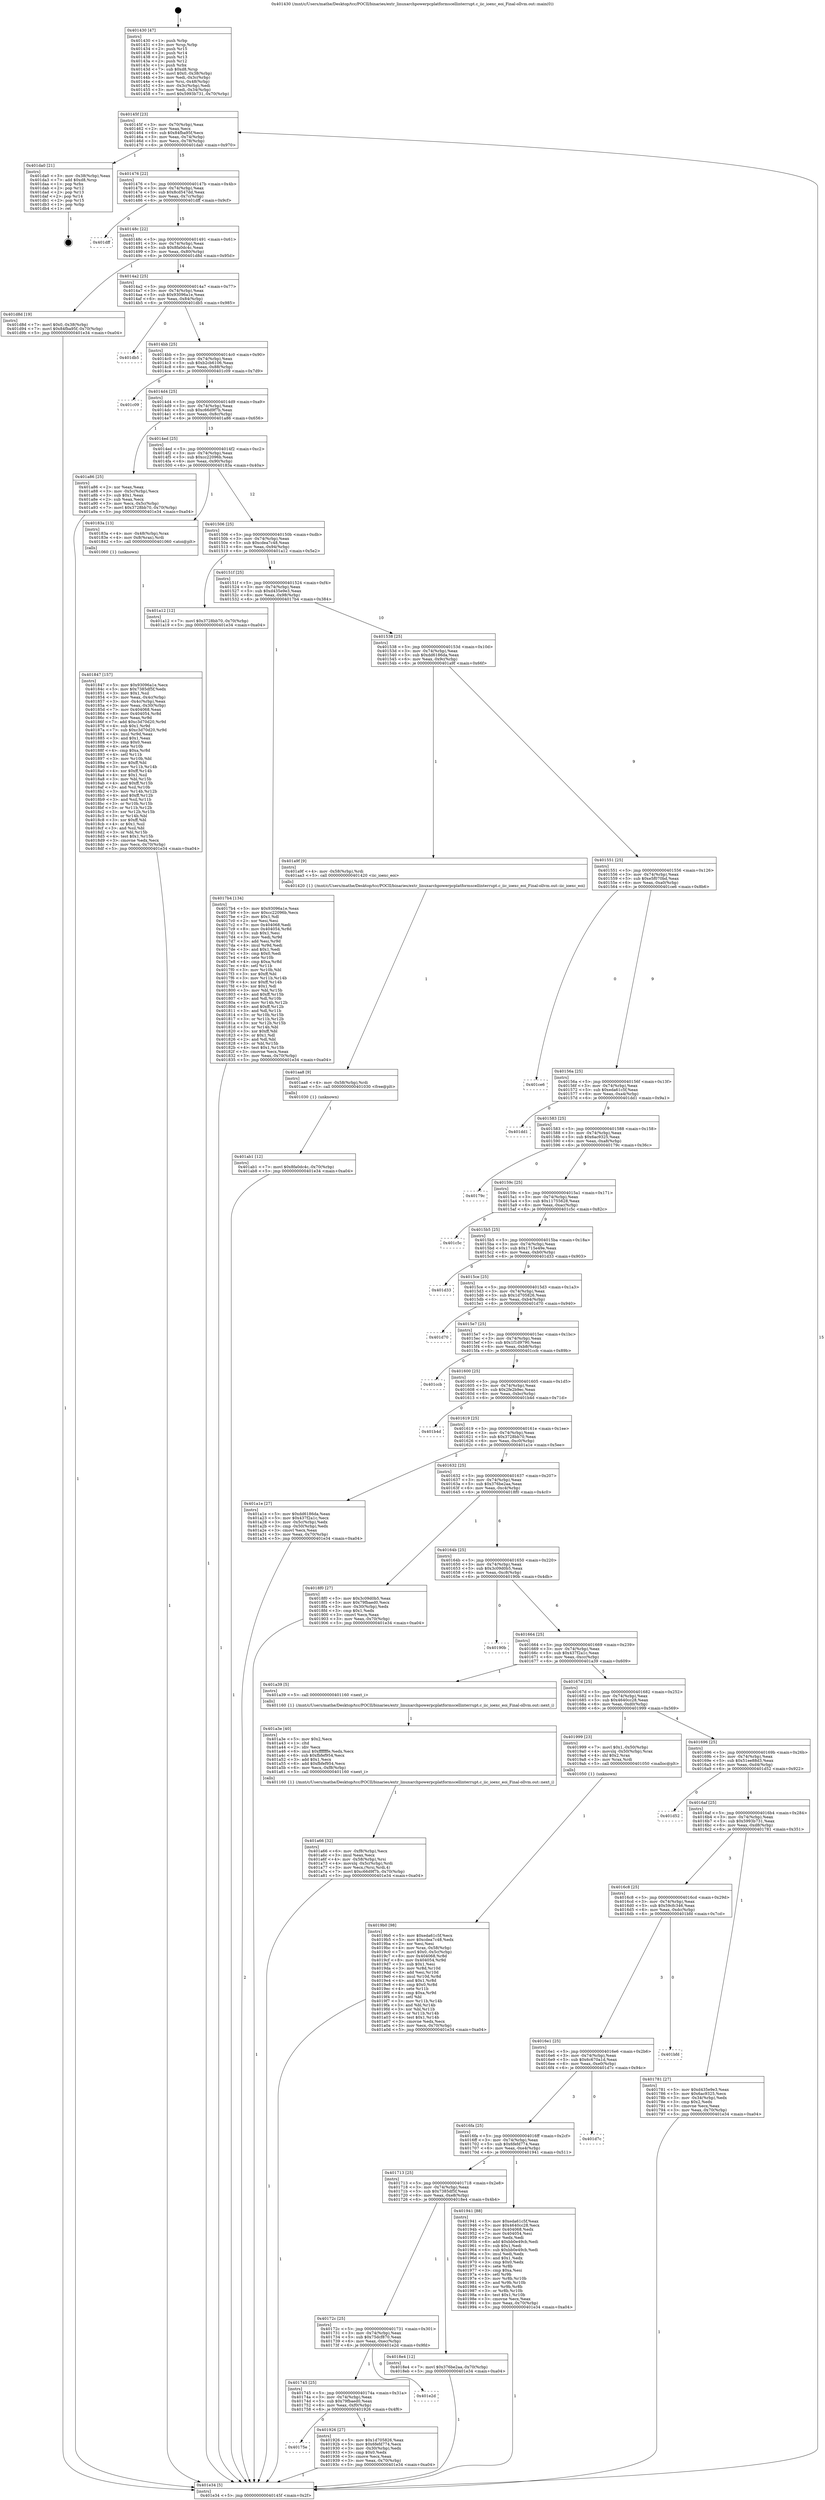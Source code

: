digraph "0x401430" {
  label = "0x401430 (/mnt/c/Users/mathe/Desktop/tcc/POCII/binaries/extr_linuxarchpowerpcplatformscellinterrupt.c_iic_ioexc_eoi_Final-ollvm.out::main(0))"
  labelloc = "t"
  node[shape=record]

  Entry [label="",width=0.3,height=0.3,shape=circle,fillcolor=black,style=filled]
  "0x40145f" [label="{
     0x40145f [23]\l
     | [instrs]\l
     &nbsp;&nbsp;0x40145f \<+3\>: mov -0x70(%rbp),%eax\l
     &nbsp;&nbsp;0x401462 \<+2\>: mov %eax,%ecx\l
     &nbsp;&nbsp;0x401464 \<+6\>: sub $0x84fba95f,%ecx\l
     &nbsp;&nbsp;0x40146a \<+3\>: mov %eax,-0x74(%rbp)\l
     &nbsp;&nbsp;0x40146d \<+3\>: mov %ecx,-0x78(%rbp)\l
     &nbsp;&nbsp;0x401470 \<+6\>: je 0000000000401da0 \<main+0x970\>\l
  }"]
  "0x401da0" [label="{
     0x401da0 [21]\l
     | [instrs]\l
     &nbsp;&nbsp;0x401da0 \<+3\>: mov -0x38(%rbp),%eax\l
     &nbsp;&nbsp;0x401da3 \<+7\>: add $0xd8,%rsp\l
     &nbsp;&nbsp;0x401daa \<+1\>: pop %rbx\l
     &nbsp;&nbsp;0x401dab \<+2\>: pop %r12\l
     &nbsp;&nbsp;0x401dad \<+2\>: pop %r13\l
     &nbsp;&nbsp;0x401daf \<+2\>: pop %r14\l
     &nbsp;&nbsp;0x401db1 \<+2\>: pop %r15\l
     &nbsp;&nbsp;0x401db3 \<+1\>: pop %rbp\l
     &nbsp;&nbsp;0x401db4 \<+1\>: ret\l
  }"]
  "0x401476" [label="{
     0x401476 [22]\l
     | [instrs]\l
     &nbsp;&nbsp;0x401476 \<+5\>: jmp 000000000040147b \<main+0x4b\>\l
     &nbsp;&nbsp;0x40147b \<+3\>: mov -0x74(%rbp),%eax\l
     &nbsp;&nbsp;0x40147e \<+5\>: sub $0x8cd547dd,%eax\l
     &nbsp;&nbsp;0x401483 \<+3\>: mov %eax,-0x7c(%rbp)\l
     &nbsp;&nbsp;0x401486 \<+6\>: je 0000000000401dff \<main+0x9cf\>\l
  }"]
  Exit [label="",width=0.3,height=0.3,shape=circle,fillcolor=black,style=filled,peripheries=2]
  "0x401dff" [label="{
     0x401dff\l
  }", style=dashed]
  "0x40148c" [label="{
     0x40148c [22]\l
     | [instrs]\l
     &nbsp;&nbsp;0x40148c \<+5\>: jmp 0000000000401491 \<main+0x61\>\l
     &nbsp;&nbsp;0x401491 \<+3\>: mov -0x74(%rbp),%eax\l
     &nbsp;&nbsp;0x401494 \<+5\>: sub $0x8fa0dc4c,%eax\l
     &nbsp;&nbsp;0x401499 \<+3\>: mov %eax,-0x80(%rbp)\l
     &nbsp;&nbsp;0x40149c \<+6\>: je 0000000000401d8d \<main+0x95d\>\l
  }"]
  "0x401ab1" [label="{
     0x401ab1 [12]\l
     | [instrs]\l
     &nbsp;&nbsp;0x401ab1 \<+7\>: movl $0x8fa0dc4c,-0x70(%rbp)\l
     &nbsp;&nbsp;0x401ab8 \<+5\>: jmp 0000000000401e34 \<main+0xa04\>\l
  }"]
  "0x401d8d" [label="{
     0x401d8d [19]\l
     | [instrs]\l
     &nbsp;&nbsp;0x401d8d \<+7\>: movl $0x0,-0x38(%rbp)\l
     &nbsp;&nbsp;0x401d94 \<+7\>: movl $0x84fba95f,-0x70(%rbp)\l
     &nbsp;&nbsp;0x401d9b \<+5\>: jmp 0000000000401e34 \<main+0xa04\>\l
  }"]
  "0x4014a2" [label="{
     0x4014a2 [25]\l
     | [instrs]\l
     &nbsp;&nbsp;0x4014a2 \<+5\>: jmp 00000000004014a7 \<main+0x77\>\l
     &nbsp;&nbsp;0x4014a7 \<+3\>: mov -0x74(%rbp),%eax\l
     &nbsp;&nbsp;0x4014aa \<+5\>: sub $0x93096a1e,%eax\l
     &nbsp;&nbsp;0x4014af \<+6\>: mov %eax,-0x84(%rbp)\l
     &nbsp;&nbsp;0x4014b5 \<+6\>: je 0000000000401db5 \<main+0x985\>\l
  }"]
  "0x401aa8" [label="{
     0x401aa8 [9]\l
     | [instrs]\l
     &nbsp;&nbsp;0x401aa8 \<+4\>: mov -0x58(%rbp),%rdi\l
     &nbsp;&nbsp;0x401aac \<+5\>: call 0000000000401030 \<free@plt\>\l
     | [calls]\l
     &nbsp;&nbsp;0x401030 \{1\} (unknown)\l
  }"]
  "0x401db5" [label="{
     0x401db5\l
  }", style=dashed]
  "0x4014bb" [label="{
     0x4014bb [25]\l
     | [instrs]\l
     &nbsp;&nbsp;0x4014bb \<+5\>: jmp 00000000004014c0 \<main+0x90\>\l
     &nbsp;&nbsp;0x4014c0 \<+3\>: mov -0x74(%rbp),%eax\l
     &nbsp;&nbsp;0x4014c3 \<+5\>: sub $0xb2cb6106,%eax\l
     &nbsp;&nbsp;0x4014c8 \<+6\>: mov %eax,-0x88(%rbp)\l
     &nbsp;&nbsp;0x4014ce \<+6\>: je 0000000000401c09 \<main+0x7d9\>\l
  }"]
  "0x401a66" [label="{
     0x401a66 [32]\l
     | [instrs]\l
     &nbsp;&nbsp;0x401a66 \<+6\>: mov -0xf8(%rbp),%ecx\l
     &nbsp;&nbsp;0x401a6c \<+3\>: imul %eax,%ecx\l
     &nbsp;&nbsp;0x401a6f \<+4\>: mov -0x58(%rbp),%rsi\l
     &nbsp;&nbsp;0x401a73 \<+4\>: movslq -0x5c(%rbp),%rdi\l
     &nbsp;&nbsp;0x401a77 \<+3\>: mov %ecx,(%rsi,%rdi,4)\l
     &nbsp;&nbsp;0x401a7a \<+7\>: movl $0xc66d9f7b,-0x70(%rbp)\l
     &nbsp;&nbsp;0x401a81 \<+5\>: jmp 0000000000401e34 \<main+0xa04\>\l
  }"]
  "0x401c09" [label="{
     0x401c09\l
  }", style=dashed]
  "0x4014d4" [label="{
     0x4014d4 [25]\l
     | [instrs]\l
     &nbsp;&nbsp;0x4014d4 \<+5\>: jmp 00000000004014d9 \<main+0xa9\>\l
     &nbsp;&nbsp;0x4014d9 \<+3\>: mov -0x74(%rbp),%eax\l
     &nbsp;&nbsp;0x4014dc \<+5\>: sub $0xc66d9f7b,%eax\l
     &nbsp;&nbsp;0x4014e1 \<+6\>: mov %eax,-0x8c(%rbp)\l
     &nbsp;&nbsp;0x4014e7 \<+6\>: je 0000000000401a86 \<main+0x656\>\l
  }"]
  "0x401a3e" [label="{
     0x401a3e [40]\l
     | [instrs]\l
     &nbsp;&nbsp;0x401a3e \<+5\>: mov $0x2,%ecx\l
     &nbsp;&nbsp;0x401a43 \<+1\>: cltd\l
     &nbsp;&nbsp;0x401a44 \<+2\>: idiv %ecx\l
     &nbsp;&nbsp;0x401a46 \<+6\>: imul $0xfffffffe,%edx,%ecx\l
     &nbsp;&nbsp;0x401a4c \<+6\>: sub $0xfbfef954,%ecx\l
     &nbsp;&nbsp;0x401a52 \<+3\>: add $0x1,%ecx\l
     &nbsp;&nbsp;0x401a55 \<+6\>: add $0xfbfef954,%ecx\l
     &nbsp;&nbsp;0x401a5b \<+6\>: mov %ecx,-0xf8(%rbp)\l
     &nbsp;&nbsp;0x401a61 \<+5\>: call 0000000000401160 \<next_i\>\l
     | [calls]\l
     &nbsp;&nbsp;0x401160 \{1\} (/mnt/c/Users/mathe/Desktop/tcc/POCII/binaries/extr_linuxarchpowerpcplatformscellinterrupt.c_iic_ioexc_eoi_Final-ollvm.out::next_i)\l
  }"]
  "0x401a86" [label="{
     0x401a86 [25]\l
     | [instrs]\l
     &nbsp;&nbsp;0x401a86 \<+2\>: xor %eax,%eax\l
     &nbsp;&nbsp;0x401a88 \<+3\>: mov -0x5c(%rbp),%ecx\l
     &nbsp;&nbsp;0x401a8b \<+3\>: sub $0x1,%eax\l
     &nbsp;&nbsp;0x401a8e \<+2\>: sub %eax,%ecx\l
     &nbsp;&nbsp;0x401a90 \<+3\>: mov %ecx,-0x5c(%rbp)\l
     &nbsp;&nbsp;0x401a93 \<+7\>: movl $0x3728bb70,-0x70(%rbp)\l
     &nbsp;&nbsp;0x401a9a \<+5\>: jmp 0000000000401e34 \<main+0xa04\>\l
  }"]
  "0x4014ed" [label="{
     0x4014ed [25]\l
     | [instrs]\l
     &nbsp;&nbsp;0x4014ed \<+5\>: jmp 00000000004014f2 \<main+0xc2\>\l
     &nbsp;&nbsp;0x4014f2 \<+3\>: mov -0x74(%rbp),%eax\l
     &nbsp;&nbsp;0x4014f5 \<+5\>: sub $0xcc22096b,%eax\l
     &nbsp;&nbsp;0x4014fa \<+6\>: mov %eax,-0x90(%rbp)\l
     &nbsp;&nbsp;0x401500 \<+6\>: je 000000000040183a \<main+0x40a\>\l
  }"]
  "0x4019b0" [label="{
     0x4019b0 [98]\l
     | [instrs]\l
     &nbsp;&nbsp;0x4019b0 \<+5\>: mov $0xeda61c5f,%ecx\l
     &nbsp;&nbsp;0x4019b5 \<+5\>: mov $0xcdea7c48,%edx\l
     &nbsp;&nbsp;0x4019ba \<+2\>: xor %esi,%esi\l
     &nbsp;&nbsp;0x4019bc \<+4\>: mov %rax,-0x58(%rbp)\l
     &nbsp;&nbsp;0x4019c0 \<+7\>: movl $0x0,-0x5c(%rbp)\l
     &nbsp;&nbsp;0x4019c7 \<+8\>: mov 0x404068,%r8d\l
     &nbsp;&nbsp;0x4019cf \<+8\>: mov 0x404054,%r9d\l
     &nbsp;&nbsp;0x4019d7 \<+3\>: sub $0x1,%esi\l
     &nbsp;&nbsp;0x4019da \<+3\>: mov %r8d,%r10d\l
     &nbsp;&nbsp;0x4019dd \<+3\>: add %esi,%r10d\l
     &nbsp;&nbsp;0x4019e0 \<+4\>: imul %r10d,%r8d\l
     &nbsp;&nbsp;0x4019e4 \<+4\>: and $0x1,%r8d\l
     &nbsp;&nbsp;0x4019e8 \<+4\>: cmp $0x0,%r8d\l
     &nbsp;&nbsp;0x4019ec \<+4\>: sete %r11b\l
     &nbsp;&nbsp;0x4019f0 \<+4\>: cmp $0xa,%r9d\l
     &nbsp;&nbsp;0x4019f4 \<+3\>: setl %bl\l
     &nbsp;&nbsp;0x4019f7 \<+3\>: mov %r11b,%r14b\l
     &nbsp;&nbsp;0x4019fa \<+3\>: and %bl,%r14b\l
     &nbsp;&nbsp;0x4019fd \<+3\>: xor %bl,%r11b\l
     &nbsp;&nbsp;0x401a00 \<+3\>: or %r11b,%r14b\l
     &nbsp;&nbsp;0x401a03 \<+4\>: test $0x1,%r14b\l
     &nbsp;&nbsp;0x401a07 \<+3\>: cmovne %edx,%ecx\l
     &nbsp;&nbsp;0x401a0a \<+3\>: mov %ecx,-0x70(%rbp)\l
     &nbsp;&nbsp;0x401a0d \<+5\>: jmp 0000000000401e34 \<main+0xa04\>\l
  }"]
  "0x40183a" [label="{
     0x40183a [13]\l
     | [instrs]\l
     &nbsp;&nbsp;0x40183a \<+4\>: mov -0x48(%rbp),%rax\l
     &nbsp;&nbsp;0x40183e \<+4\>: mov 0x8(%rax),%rdi\l
     &nbsp;&nbsp;0x401842 \<+5\>: call 0000000000401060 \<atoi@plt\>\l
     | [calls]\l
     &nbsp;&nbsp;0x401060 \{1\} (unknown)\l
  }"]
  "0x401506" [label="{
     0x401506 [25]\l
     | [instrs]\l
     &nbsp;&nbsp;0x401506 \<+5\>: jmp 000000000040150b \<main+0xdb\>\l
     &nbsp;&nbsp;0x40150b \<+3\>: mov -0x74(%rbp),%eax\l
     &nbsp;&nbsp;0x40150e \<+5\>: sub $0xcdea7c48,%eax\l
     &nbsp;&nbsp;0x401513 \<+6\>: mov %eax,-0x94(%rbp)\l
     &nbsp;&nbsp;0x401519 \<+6\>: je 0000000000401a12 \<main+0x5e2\>\l
  }"]
  "0x40175e" [label="{
     0x40175e\l
  }", style=dashed]
  "0x401a12" [label="{
     0x401a12 [12]\l
     | [instrs]\l
     &nbsp;&nbsp;0x401a12 \<+7\>: movl $0x3728bb70,-0x70(%rbp)\l
     &nbsp;&nbsp;0x401a19 \<+5\>: jmp 0000000000401e34 \<main+0xa04\>\l
  }"]
  "0x40151f" [label="{
     0x40151f [25]\l
     | [instrs]\l
     &nbsp;&nbsp;0x40151f \<+5\>: jmp 0000000000401524 \<main+0xf4\>\l
     &nbsp;&nbsp;0x401524 \<+3\>: mov -0x74(%rbp),%eax\l
     &nbsp;&nbsp;0x401527 \<+5\>: sub $0xd435e9e3,%eax\l
     &nbsp;&nbsp;0x40152c \<+6\>: mov %eax,-0x98(%rbp)\l
     &nbsp;&nbsp;0x401532 \<+6\>: je 00000000004017b4 \<main+0x384\>\l
  }"]
  "0x401926" [label="{
     0x401926 [27]\l
     | [instrs]\l
     &nbsp;&nbsp;0x401926 \<+5\>: mov $0x1d705826,%eax\l
     &nbsp;&nbsp;0x40192b \<+5\>: mov $0x6fefd774,%ecx\l
     &nbsp;&nbsp;0x401930 \<+3\>: mov -0x30(%rbp),%edx\l
     &nbsp;&nbsp;0x401933 \<+3\>: cmp $0x0,%edx\l
     &nbsp;&nbsp;0x401936 \<+3\>: cmove %ecx,%eax\l
     &nbsp;&nbsp;0x401939 \<+3\>: mov %eax,-0x70(%rbp)\l
     &nbsp;&nbsp;0x40193c \<+5\>: jmp 0000000000401e34 \<main+0xa04\>\l
  }"]
  "0x4017b4" [label="{
     0x4017b4 [134]\l
     | [instrs]\l
     &nbsp;&nbsp;0x4017b4 \<+5\>: mov $0x93096a1e,%eax\l
     &nbsp;&nbsp;0x4017b9 \<+5\>: mov $0xcc22096b,%ecx\l
     &nbsp;&nbsp;0x4017be \<+2\>: mov $0x1,%dl\l
     &nbsp;&nbsp;0x4017c0 \<+2\>: xor %esi,%esi\l
     &nbsp;&nbsp;0x4017c2 \<+7\>: mov 0x404068,%edi\l
     &nbsp;&nbsp;0x4017c9 \<+8\>: mov 0x404054,%r8d\l
     &nbsp;&nbsp;0x4017d1 \<+3\>: sub $0x1,%esi\l
     &nbsp;&nbsp;0x4017d4 \<+3\>: mov %edi,%r9d\l
     &nbsp;&nbsp;0x4017d7 \<+3\>: add %esi,%r9d\l
     &nbsp;&nbsp;0x4017da \<+4\>: imul %r9d,%edi\l
     &nbsp;&nbsp;0x4017de \<+3\>: and $0x1,%edi\l
     &nbsp;&nbsp;0x4017e1 \<+3\>: cmp $0x0,%edi\l
     &nbsp;&nbsp;0x4017e4 \<+4\>: sete %r10b\l
     &nbsp;&nbsp;0x4017e8 \<+4\>: cmp $0xa,%r8d\l
     &nbsp;&nbsp;0x4017ec \<+4\>: setl %r11b\l
     &nbsp;&nbsp;0x4017f0 \<+3\>: mov %r10b,%bl\l
     &nbsp;&nbsp;0x4017f3 \<+3\>: xor $0xff,%bl\l
     &nbsp;&nbsp;0x4017f6 \<+3\>: mov %r11b,%r14b\l
     &nbsp;&nbsp;0x4017f9 \<+4\>: xor $0xff,%r14b\l
     &nbsp;&nbsp;0x4017fd \<+3\>: xor $0x1,%dl\l
     &nbsp;&nbsp;0x401800 \<+3\>: mov %bl,%r15b\l
     &nbsp;&nbsp;0x401803 \<+4\>: and $0xff,%r15b\l
     &nbsp;&nbsp;0x401807 \<+3\>: and %dl,%r10b\l
     &nbsp;&nbsp;0x40180a \<+3\>: mov %r14b,%r12b\l
     &nbsp;&nbsp;0x40180d \<+4\>: and $0xff,%r12b\l
     &nbsp;&nbsp;0x401811 \<+3\>: and %dl,%r11b\l
     &nbsp;&nbsp;0x401814 \<+3\>: or %r10b,%r15b\l
     &nbsp;&nbsp;0x401817 \<+3\>: or %r11b,%r12b\l
     &nbsp;&nbsp;0x40181a \<+3\>: xor %r12b,%r15b\l
     &nbsp;&nbsp;0x40181d \<+3\>: or %r14b,%bl\l
     &nbsp;&nbsp;0x401820 \<+3\>: xor $0xff,%bl\l
     &nbsp;&nbsp;0x401823 \<+3\>: or $0x1,%dl\l
     &nbsp;&nbsp;0x401826 \<+2\>: and %dl,%bl\l
     &nbsp;&nbsp;0x401828 \<+3\>: or %bl,%r15b\l
     &nbsp;&nbsp;0x40182b \<+4\>: test $0x1,%r15b\l
     &nbsp;&nbsp;0x40182f \<+3\>: cmovne %ecx,%eax\l
     &nbsp;&nbsp;0x401832 \<+3\>: mov %eax,-0x70(%rbp)\l
     &nbsp;&nbsp;0x401835 \<+5\>: jmp 0000000000401e34 \<main+0xa04\>\l
  }"]
  "0x401538" [label="{
     0x401538 [25]\l
     | [instrs]\l
     &nbsp;&nbsp;0x401538 \<+5\>: jmp 000000000040153d \<main+0x10d\>\l
     &nbsp;&nbsp;0x40153d \<+3\>: mov -0x74(%rbp),%eax\l
     &nbsp;&nbsp;0x401540 \<+5\>: sub $0xdd6186da,%eax\l
     &nbsp;&nbsp;0x401545 \<+6\>: mov %eax,-0x9c(%rbp)\l
     &nbsp;&nbsp;0x40154b \<+6\>: je 0000000000401a9f \<main+0x66f\>\l
  }"]
  "0x401745" [label="{
     0x401745 [25]\l
     | [instrs]\l
     &nbsp;&nbsp;0x401745 \<+5\>: jmp 000000000040174a \<main+0x31a\>\l
     &nbsp;&nbsp;0x40174a \<+3\>: mov -0x74(%rbp),%eax\l
     &nbsp;&nbsp;0x40174d \<+5\>: sub $0x79fbaed0,%eax\l
     &nbsp;&nbsp;0x401752 \<+6\>: mov %eax,-0xf0(%rbp)\l
     &nbsp;&nbsp;0x401758 \<+6\>: je 0000000000401926 \<main+0x4f6\>\l
  }"]
  "0x401a9f" [label="{
     0x401a9f [9]\l
     | [instrs]\l
     &nbsp;&nbsp;0x401a9f \<+4\>: mov -0x58(%rbp),%rdi\l
     &nbsp;&nbsp;0x401aa3 \<+5\>: call 0000000000401420 \<iic_ioexc_eoi\>\l
     | [calls]\l
     &nbsp;&nbsp;0x401420 \{1\} (/mnt/c/Users/mathe/Desktop/tcc/POCII/binaries/extr_linuxarchpowerpcplatformscellinterrupt.c_iic_ioexc_eoi_Final-ollvm.out::iic_ioexc_eoi)\l
  }"]
  "0x401551" [label="{
     0x401551 [25]\l
     | [instrs]\l
     &nbsp;&nbsp;0x401551 \<+5\>: jmp 0000000000401556 \<main+0x126\>\l
     &nbsp;&nbsp;0x401556 \<+3\>: mov -0x74(%rbp),%eax\l
     &nbsp;&nbsp;0x401559 \<+5\>: sub $0xe5f070bd,%eax\l
     &nbsp;&nbsp;0x40155e \<+6\>: mov %eax,-0xa0(%rbp)\l
     &nbsp;&nbsp;0x401564 \<+6\>: je 0000000000401ce6 \<main+0x8b6\>\l
  }"]
  "0x401e2d" [label="{
     0x401e2d\l
  }", style=dashed]
  "0x401ce6" [label="{
     0x401ce6\l
  }", style=dashed]
  "0x40156a" [label="{
     0x40156a [25]\l
     | [instrs]\l
     &nbsp;&nbsp;0x40156a \<+5\>: jmp 000000000040156f \<main+0x13f\>\l
     &nbsp;&nbsp;0x40156f \<+3\>: mov -0x74(%rbp),%eax\l
     &nbsp;&nbsp;0x401572 \<+5\>: sub $0xeda61c5f,%eax\l
     &nbsp;&nbsp;0x401577 \<+6\>: mov %eax,-0xa4(%rbp)\l
     &nbsp;&nbsp;0x40157d \<+6\>: je 0000000000401dd1 \<main+0x9a1\>\l
  }"]
  "0x40172c" [label="{
     0x40172c [25]\l
     | [instrs]\l
     &nbsp;&nbsp;0x40172c \<+5\>: jmp 0000000000401731 \<main+0x301\>\l
     &nbsp;&nbsp;0x401731 \<+3\>: mov -0x74(%rbp),%eax\l
     &nbsp;&nbsp;0x401734 \<+5\>: sub $0x75dcf870,%eax\l
     &nbsp;&nbsp;0x401739 \<+6\>: mov %eax,-0xec(%rbp)\l
     &nbsp;&nbsp;0x40173f \<+6\>: je 0000000000401e2d \<main+0x9fd\>\l
  }"]
  "0x401dd1" [label="{
     0x401dd1\l
  }", style=dashed]
  "0x401583" [label="{
     0x401583 [25]\l
     | [instrs]\l
     &nbsp;&nbsp;0x401583 \<+5\>: jmp 0000000000401588 \<main+0x158\>\l
     &nbsp;&nbsp;0x401588 \<+3\>: mov -0x74(%rbp),%eax\l
     &nbsp;&nbsp;0x40158b \<+5\>: sub $0x6ac9325,%eax\l
     &nbsp;&nbsp;0x401590 \<+6\>: mov %eax,-0xa8(%rbp)\l
     &nbsp;&nbsp;0x401596 \<+6\>: je 000000000040179c \<main+0x36c\>\l
  }"]
  "0x4018e4" [label="{
     0x4018e4 [12]\l
     | [instrs]\l
     &nbsp;&nbsp;0x4018e4 \<+7\>: movl $0x376be2aa,-0x70(%rbp)\l
     &nbsp;&nbsp;0x4018eb \<+5\>: jmp 0000000000401e34 \<main+0xa04\>\l
  }"]
  "0x40179c" [label="{
     0x40179c\l
  }", style=dashed]
  "0x40159c" [label="{
     0x40159c [25]\l
     | [instrs]\l
     &nbsp;&nbsp;0x40159c \<+5\>: jmp 00000000004015a1 \<main+0x171\>\l
     &nbsp;&nbsp;0x4015a1 \<+3\>: mov -0x74(%rbp),%eax\l
     &nbsp;&nbsp;0x4015a4 \<+5\>: sub $0x11755628,%eax\l
     &nbsp;&nbsp;0x4015a9 \<+6\>: mov %eax,-0xac(%rbp)\l
     &nbsp;&nbsp;0x4015af \<+6\>: je 0000000000401c5c \<main+0x82c\>\l
  }"]
  "0x401713" [label="{
     0x401713 [25]\l
     | [instrs]\l
     &nbsp;&nbsp;0x401713 \<+5\>: jmp 0000000000401718 \<main+0x2e8\>\l
     &nbsp;&nbsp;0x401718 \<+3\>: mov -0x74(%rbp),%eax\l
     &nbsp;&nbsp;0x40171b \<+5\>: sub $0x7385df5f,%eax\l
     &nbsp;&nbsp;0x401720 \<+6\>: mov %eax,-0xe8(%rbp)\l
     &nbsp;&nbsp;0x401726 \<+6\>: je 00000000004018e4 \<main+0x4b4\>\l
  }"]
  "0x401c5c" [label="{
     0x401c5c\l
  }", style=dashed]
  "0x4015b5" [label="{
     0x4015b5 [25]\l
     | [instrs]\l
     &nbsp;&nbsp;0x4015b5 \<+5\>: jmp 00000000004015ba \<main+0x18a\>\l
     &nbsp;&nbsp;0x4015ba \<+3\>: mov -0x74(%rbp),%eax\l
     &nbsp;&nbsp;0x4015bd \<+5\>: sub $0x1715e49e,%eax\l
     &nbsp;&nbsp;0x4015c2 \<+6\>: mov %eax,-0xb0(%rbp)\l
     &nbsp;&nbsp;0x4015c8 \<+6\>: je 0000000000401d33 \<main+0x903\>\l
  }"]
  "0x401941" [label="{
     0x401941 [88]\l
     | [instrs]\l
     &nbsp;&nbsp;0x401941 \<+5\>: mov $0xeda61c5f,%eax\l
     &nbsp;&nbsp;0x401946 \<+5\>: mov $0x4640cc28,%ecx\l
     &nbsp;&nbsp;0x40194b \<+7\>: mov 0x404068,%edx\l
     &nbsp;&nbsp;0x401952 \<+7\>: mov 0x404054,%esi\l
     &nbsp;&nbsp;0x401959 \<+2\>: mov %edx,%edi\l
     &nbsp;&nbsp;0x40195b \<+6\>: add $0xbb0e49cb,%edi\l
     &nbsp;&nbsp;0x401961 \<+3\>: sub $0x1,%edi\l
     &nbsp;&nbsp;0x401964 \<+6\>: sub $0xbb0e49cb,%edi\l
     &nbsp;&nbsp;0x40196a \<+3\>: imul %edi,%edx\l
     &nbsp;&nbsp;0x40196d \<+3\>: and $0x1,%edx\l
     &nbsp;&nbsp;0x401970 \<+3\>: cmp $0x0,%edx\l
     &nbsp;&nbsp;0x401973 \<+4\>: sete %r8b\l
     &nbsp;&nbsp;0x401977 \<+3\>: cmp $0xa,%esi\l
     &nbsp;&nbsp;0x40197a \<+4\>: setl %r9b\l
     &nbsp;&nbsp;0x40197e \<+3\>: mov %r8b,%r10b\l
     &nbsp;&nbsp;0x401981 \<+3\>: and %r9b,%r10b\l
     &nbsp;&nbsp;0x401984 \<+3\>: xor %r9b,%r8b\l
     &nbsp;&nbsp;0x401987 \<+3\>: or %r8b,%r10b\l
     &nbsp;&nbsp;0x40198a \<+4\>: test $0x1,%r10b\l
     &nbsp;&nbsp;0x40198e \<+3\>: cmovne %ecx,%eax\l
     &nbsp;&nbsp;0x401991 \<+3\>: mov %eax,-0x70(%rbp)\l
     &nbsp;&nbsp;0x401994 \<+5\>: jmp 0000000000401e34 \<main+0xa04\>\l
  }"]
  "0x401d33" [label="{
     0x401d33\l
  }", style=dashed]
  "0x4015ce" [label="{
     0x4015ce [25]\l
     | [instrs]\l
     &nbsp;&nbsp;0x4015ce \<+5\>: jmp 00000000004015d3 \<main+0x1a3\>\l
     &nbsp;&nbsp;0x4015d3 \<+3\>: mov -0x74(%rbp),%eax\l
     &nbsp;&nbsp;0x4015d6 \<+5\>: sub $0x1d705826,%eax\l
     &nbsp;&nbsp;0x4015db \<+6\>: mov %eax,-0xb4(%rbp)\l
     &nbsp;&nbsp;0x4015e1 \<+6\>: je 0000000000401d70 \<main+0x940\>\l
  }"]
  "0x4016fa" [label="{
     0x4016fa [25]\l
     | [instrs]\l
     &nbsp;&nbsp;0x4016fa \<+5\>: jmp 00000000004016ff \<main+0x2cf\>\l
     &nbsp;&nbsp;0x4016ff \<+3\>: mov -0x74(%rbp),%eax\l
     &nbsp;&nbsp;0x401702 \<+5\>: sub $0x6fefd774,%eax\l
     &nbsp;&nbsp;0x401707 \<+6\>: mov %eax,-0xe4(%rbp)\l
     &nbsp;&nbsp;0x40170d \<+6\>: je 0000000000401941 \<main+0x511\>\l
  }"]
  "0x401d70" [label="{
     0x401d70\l
  }", style=dashed]
  "0x4015e7" [label="{
     0x4015e7 [25]\l
     | [instrs]\l
     &nbsp;&nbsp;0x4015e7 \<+5\>: jmp 00000000004015ec \<main+0x1bc\>\l
     &nbsp;&nbsp;0x4015ec \<+3\>: mov -0x74(%rbp),%eax\l
     &nbsp;&nbsp;0x4015ef \<+5\>: sub $0x1f1d9790,%eax\l
     &nbsp;&nbsp;0x4015f4 \<+6\>: mov %eax,-0xb8(%rbp)\l
     &nbsp;&nbsp;0x4015fa \<+6\>: je 0000000000401ccb \<main+0x89b\>\l
  }"]
  "0x401d7c" [label="{
     0x401d7c\l
  }", style=dashed]
  "0x401ccb" [label="{
     0x401ccb\l
  }", style=dashed]
  "0x401600" [label="{
     0x401600 [25]\l
     | [instrs]\l
     &nbsp;&nbsp;0x401600 \<+5\>: jmp 0000000000401605 \<main+0x1d5\>\l
     &nbsp;&nbsp;0x401605 \<+3\>: mov -0x74(%rbp),%eax\l
     &nbsp;&nbsp;0x401608 \<+5\>: sub $0x2fe2b9ec,%eax\l
     &nbsp;&nbsp;0x40160d \<+6\>: mov %eax,-0xbc(%rbp)\l
     &nbsp;&nbsp;0x401613 \<+6\>: je 0000000000401b4d \<main+0x71d\>\l
  }"]
  "0x4016e1" [label="{
     0x4016e1 [25]\l
     | [instrs]\l
     &nbsp;&nbsp;0x4016e1 \<+5\>: jmp 00000000004016e6 \<main+0x2b6\>\l
     &nbsp;&nbsp;0x4016e6 \<+3\>: mov -0x74(%rbp),%eax\l
     &nbsp;&nbsp;0x4016e9 \<+5\>: sub $0x6c670a1d,%eax\l
     &nbsp;&nbsp;0x4016ee \<+6\>: mov %eax,-0xe0(%rbp)\l
     &nbsp;&nbsp;0x4016f4 \<+6\>: je 0000000000401d7c \<main+0x94c\>\l
  }"]
  "0x401b4d" [label="{
     0x401b4d\l
  }", style=dashed]
  "0x401619" [label="{
     0x401619 [25]\l
     | [instrs]\l
     &nbsp;&nbsp;0x401619 \<+5\>: jmp 000000000040161e \<main+0x1ee\>\l
     &nbsp;&nbsp;0x40161e \<+3\>: mov -0x74(%rbp),%eax\l
     &nbsp;&nbsp;0x401621 \<+5\>: sub $0x3728bb70,%eax\l
     &nbsp;&nbsp;0x401626 \<+6\>: mov %eax,-0xc0(%rbp)\l
     &nbsp;&nbsp;0x40162c \<+6\>: je 0000000000401a1e \<main+0x5ee\>\l
  }"]
  "0x401bfd" [label="{
     0x401bfd\l
  }", style=dashed]
  "0x401a1e" [label="{
     0x401a1e [27]\l
     | [instrs]\l
     &nbsp;&nbsp;0x401a1e \<+5\>: mov $0xdd6186da,%eax\l
     &nbsp;&nbsp;0x401a23 \<+5\>: mov $0x437f2a1c,%ecx\l
     &nbsp;&nbsp;0x401a28 \<+3\>: mov -0x5c(%rbp),%edx\l
     &nbsp;&nbsp;0x401a2b \<+3\>: cmp -0x50(%rbp),%edx\l
     &nbsp;&nbsp;0x401a2e \<+3\>: cmovl %ecx,%eax\l
     &nbsp;&nbsp;0x401a31 \<+3\>: mov %eax,-0x70(%rbp)\l
     &nbsp;&nbsp;0x401a34 \<+5\>: jmp 0000000000401e34 \<main+0xa04\>\l
  }"]
  "0x401632" [label="{
     0x401632 [25]\l
     | [instrs]\l
     &nbsp;&nbsp;0x401632 \<+5\>: jmp 0000000000401637 \<main+0x207\>\l
     &nbsp;&nbsp;0x401637 \<+3\>: mov -0x74(%rbp),%eax\l
     &nbsp;&nbsp;0x40163a \<+5\>: sub $0x376be2aa,%eax\l
     &nbsp;&nbsp;0x40163f \<+6\>: mov %eax,-0xc4(%rbp)\l
     &nbsp;&nbsp;0x401645 \<+6\>: je 00000000004018f0 \<main+0x4c0\>\l
  }"]
  "0x401847" [label="{
     0x401847 [157]\l
     | [instrs]\l
     &nbsp;&nbsp;0x401847 \<+5\>: mov $0x93096a1e,%ecx\l
     &nbsp;&nbsp;0x40184c \<+5\>: mov $0x7385df5f,%edx\l
     &nbsp;&nbsp;0x401851 \<+3\>: mov $0x1,%sil\l
     &nbsp;&nbsp;0x401854 \<+3\>: mov %eax,-0x4c(%rbp)\l
     &nbsp;&nbsp;0x401857 \<+3\>: mov -0x4c(%rbp),%eax\l
     &nbsp;&nbsp;0x40185a \<+3\>: mov %eax,-0x30(%rbp)\l
     &nbsp;&nbsp;0x40185d \<+7\>: mov 0x404068,%eax\l
     &nbsp;&nbsp;0x401864 \<+8\>: mov 0x404054,%r8d\l
     &nbsp;&nbsp;0x40186c \<+3\>: mov %eax,%r9d\l
     &nbsp;&nbsp;0x40186f \<+7\>: add $0xc3d70d20,%r9d\l
     &nbsp;&nbsp;0x401876 \<+4\>: sub $0x1,%r9d\l
     &nbsp;&nbsp;0x40187a \<+7\>: sub $0xc3d70d20,%r9d\l
     &nbsp;&nbsp;0x401881 \<+4\>: imul %r9d,%eax\l
     &nbsp;&nbsp;0x401885 \<+3\>: and $0x1,%eax\l
     &nbsp;&nbsp;0x401888 \<+3\>: cmp $0x0,%eax\l
     &nbsp;&nbsp;0x40188b \<+4\>: sete %r10b\l
     &nbsp;&nbsp;0x40188f \<+4\>: cmp $0xa,%r8d\l
     &nbsp;&nbsp;0x401893 \<+4\>: setl %r11b\l
     &nbsp;&nbsp;0x401897 \<+3\>: mov %r10b,%bl\l
     &nbsp;&nbsp;0x40189a \<+3\>: xor $0xff,%bl\l
     &nbsp;&nbsp;0x40189d \<+3\>: mov %r11b,%r14b\l
     &nbsp;&nbsp;0x4018a0 \<+4\>: xor $0xff,%r14b\l
     &nbsp;&nbsp;0x4018a4 \<+4\>: xor $0x1,%sil\l
     &nbsp;&nbsp;0x4018a8 \<+3\>: mov %bl,%r15b\l
     &nbsp;&nbsp;0x4018ab \<+4\>: and $0xff,%r15b\l
     &nbsp;&nbsp;0x4018af \<+3\>: and %sil,%r10b\l
     &nbsp;&nbsp;0x4018b2 \<+3\>: mov %r14b,%r12b\l
     &nbsp;&nbsp;0x4018b5 \<+4\>: and $0xff,%r12b\l
     &nbsp;&nbsp;0x4018b9 \<+3\>: and %sil,%r11b\l
     &nbsp;&nbsp;0x4018bc \<+3\>: or %r10b,%r15b\l
     &nbsp;&nbsp;0x4018bf \<+3\>: or %r11b,%r12b\l
     &nbsp;&nbsp;0x4018c2 \<+3\>: xor %r12b,%r15b\l
     &nbsp;&nbsp;0x4018c5 \<+3\>: or %r14b,%bl\l
     &nbsp;&nbsp;0x4018c8 \<+3\>: xor $0xff,%bl\l
     &nbsp;&nbsp;0x4018cb \<+4\>: or $0x1,%sil\l
     &nbsp;&nbsp;0x4018cf \<+3\>: and %sil,%bl\l
     &nbsp;&nbsp;0x4018d2 \<+3\>: or %bl,%r15b\l
     &nbsp;&nbsp;0x4018d5 \<+4\>: test $0x1,%r15b\l
     &nbsp;&nbsp;0x4018d9 \<+3\>: cmovne %edx,%ecx\l
     &nbsp;&nbsp;0x4018dc \<+3\>: mov %ecx,-0x70(%rbp)\l
     &nbsp;&nbsp;0x4018df \<+5\>: jmp 0000000000401e34 \<main+0xa04\>\l
  }"]
  "0x4018f0" [label="{
     0x4018f0 [27]\l
     | [instrs]\l
     &nbsp;&nbsp;0x4018f0 \<+5\>: mov $0x3c09d0b5,%eax\l
     &nbsp;&nbsp;0x4018f5 \<+5\>: mov $0x79fbaed0,%ecx\l
     &nbsp;&nbsp;0x4018fa \<+3\>: mov -0x30(%rbp),%edx\l
     &nbsp;&nbsp;0x4018fd \<+3\>: cmp $0x1,%edx\l
     &nbsp;&nbsp;0x401900 \<+3\>: cmovl %ecx,%eax\l
     &nbsp;&nbsp;0x401903 \<+3\>: mov %eax,-0x70(%rbp)\l
     &nbsp;&nbsp;0x401906 \<+5\>: jmp 0000000000401e34 \<main+0xa04\>\l
  }"]
  "0x40164b" [label="{
     0x40164b [25]\l
     | [instrs]\l
     &nbsp;&nbsp;0x40164b \<+5\>: jmp 0000000000401650 \<main+0x220\>\l
     &nbsp;&nbsp;0x401650 \<+3\>: mov -0x74(%rbp),%eax\l
     &nbsp;&nbsp;0x401653 \<+5\>: sub $0x3c09d0b5,%eax\l
     &nbsp;&nbsp;0x401658 \<+6\>: mov %eax,-0xc8(%rbp)\l
     &nbsp;&nbsp;0x40165e \<+6\>: je 000000000040190b \<main+0x4db\>\l
  }"]
  "0x401430" [label="{
     0x401430 [47]\l
     | [instrs]\l
     &nbsp;&nbsp;0x401430 \<+1\>: push %rbp\l
     &nbsp;&nbsp;0x401431 \<+3\>: mov %rsp,%rbp\l
     &nbsp;&nbsp;0x401434 \<+2\>: push %r15\l
     &nbsp;&nbsp;0x401436 \<+2\>: push %r14\l
     &nbsp;&nbsp;0x401438 \<+2\>: push %r13\l
     &nbsp;&nbsp;0x40143a \<+2\>: push %r12\l
     &nbsp;&nbsp;0x40143c \<+1\>: push %rbx\l
     &nbsp;&nbsp;0x40143d \<+7\>: sub $0xd8,%rsp\l
     &nbsp;&nbsp;0x401444 \<+7\>: movl $0x0,-0x38(%rbp)\l
     &nbsp;&nbsp;0x40144b \<+3\>: mov %edi,-0x3c(%rbp)\l
     &nbsp;&nbsp;0x40144e \<+4\>: mov %rsi,-0x48(%rbp)\l
     &nbsp;&nbsp;0x401452 \<+3\>: mov -0x3c(%rbp),%edi\l
     &nbsp;&nbsp;0x401455 \<+3\>: mov %edi,-0x34(%rbp)\l
     &nbsp;&nbsp;0x401458 \<+7\>: movl $0x5993b731,-0x70(%rbp)\l
  }"]
  "0x40190b" [label="{
     0x40190b\l
  }", style=dashed]
  "0x401664" [label="{
     0x401664 [25]\l
     | [instrs]\l
     &nbsp;&nbsp;0x401664 \<+5\>: jmp 0000000000401669 \<main+0x239\>\l
     &nbsp;&nbsp;0x401669 \<+3\>: mov -0x74(%rbp),%eax\l
     &nbsp;&nbsp;0x40166c \<+5\>: sub $0x437f2a1c,%eax\l
     &nbsp;&nbsp;0x401671 \<+6\>: mov %eax,-0xcc(%rbp)\l
     &nbsp;&nbsp;0x401677 \<+6\>: je 0000000000401a39 \<main+0x609\>\l
  }"]
  "0x401e34" [label="{
     0x401e34 [5]\l
     | [instrs]\l
     &nbsp;&nbsp;0x401e34 \<+5\>: jmp 000000000040145f \<main+0x2f\>\l
  }"]
  "0x401a39" [label="{
     0x401a39 [5]\l
     | [instrs]\l
     &nbsp;&nbsp;0x401a39 \<+5\>: call 0000000000401160 \<next_i\>\l
     | [calls]\l
     &nbsp;&nbsp;0x401160 \{1\} (/mnt/c/Users/mathe/Desktop/tcc/POCII/binaries/extr_linuxarchpowerpcplatformscellinterrupt.c_iic_ioexc_eoi_Final-ollvm.out::next_i)\l
  }"]
  "0x40167d" [label="{
     0x40167d [25]\l
     | [instrs]\l
     &nbsp;&nbsp;0x40167d \<+5\>: jmp 0000000000401682 \<main+0x252\>\l
     &nbsp;&nbsp;0x401682 \<+3\>: mov -0x74(%rbp),%eax\l
     &nbsp;&nbsp;0x401685 \<+5\>: sub $0x4640cc28,%eax\l
     &nbsp;&nbsp;0x40168a \<+6\>: mov %eax,-0xd0(%rbp)\l
     &nbsp;&nbsp;0x401690 \<+6\>: je 0000000000401999 \<main+0x569\>\l
  }"]
  "0x4016c8" [label="{
     0x4016c8 [25]\l
     | [instrs]\l
     &nbsp;&nbsp;0x4016c8 \<+5\>: jmp 00000000004016cd \<main+0x29d\>\l
     &nbsp;&nbsp;0x4016cd \<+3\>: mov -0x74(%rbp),%eax\l
     &nbsp;&nbsp;0x4016d0 \<+5\>: sub $0x59cfc346,%eax\l
     &nbsp;&nbsp;0x4016d5 \<+6\>: mov %eax,-0xdc(%rbp)\l
     &nbsp;&nbsp;0x4016db \<+6\>: je 0000000000401bfd \<main+0x7cd\>\l
  }"]
  "0x401999" [label="{
     0x401999 [23]\l
     | [instrs]\l
     &nbsp;&nbsp;0x401999 \<+7\>: movl $0x1,-0x50(%rbp)\l
     &nbsp;&nbsp;0x4019a0 \<+4\>: movslq -0x50(%rbp),%rax\l
     &nbsp;&nbsp;0x4019a4 \<+4\>: shl $0x2,%rax\l
     &nbsp;&nbsp;0x4019a8 \<+3\>: mov %rax,%rdi\l
     &nbsp;&nbsp;0x4019ab \<+5\>: call 0000000000401050 \<malloc@plt\>\l
     | [calls]\l
     &nbsp;&nbsp;0x401050 \{1\} (unknown)\l
  }"]
  "0x401696" [label="{
     0x401696 [25]\l
     | [instrs]\l
     &nbsp;&nbsp;0x401696 \<+5\>: jmp 000000000040169b \<main+0x26b\>\l
     &nbsp;&nbsp;0x40169b \<+3\>: mov -0x74(%rbp),%eax\l
     &nbsp;&nbsp;0x40169e \<+5\>: sub $0x51ee88d3,%eax\l
     &nbsp;&nbsp;0x4016a3 \<+6\>: mov %eax,-0xd4(%rbp)\l
     &nbsp;&nbsp;0x4016a9 \<+6\>: je 0000000000401d52 \<main+0x922\>\l
  }"]
  "0x401781" [label="{
     0x401781 [27]\l
     | [instrs]\l
     &nbsp;&nbsp;0x401781 \<+5\>: mov $0xd435e9e3,%eax\l
     &nbsp;&nbsp;0x401786 \<+5\>: mov $0x6ac9325,%ecx\l
     &nbsp;&nbsp;0x40178b \<+3\>: mov -0x34(%rbp),%edx\l
     &nbsp;&nbsp;0x40178e \<+3\>: cmp $0x2,%edx\l
     &nbsp;&nbsp;0x401791 \<+3\>: cmovne %ecx,%eax\l
     &nbsp;&nbsp;0x401794 \<+3\>: mov %eax,-0x70(%rbp)\l
     &nbsp;&nbsp;0x401797 \<+5\>: jmp 0000000000401e34 \<main+0xa04\>\l
  }"]
  "0x401d52" [label="{
     0x401d52\l
  }", style=dashed]
  "0x4016af" [label="{
     0x4016af [25]\l
     | [instrs]\l
     &nbsp;&nbsp;0x4016af \<+5\>: jmp 00000000004016b4 \<main+0x284\>\l
     &nbsp;&nbsp;0x4016b4 \<+3\>: mov -0x74(%rbp),%eax\l
     &nbsp;&nbsp;0x4016b7 \<+5\>: sub $0x5993b731,%eax\l
     &nbsp;&nbsp;0x4016bc \<+6\>: mov %eax,-0xd8(%rbp)\l
     &nbsp;&nbsp;0x4016c2 \<+6\>: je 0000000000401781 \<main+0x351\>\l
  }"]
  Entry -> "0x401430" [label=" 1"]
  "0x40145f" -> "0x401da0" [label=" 1"]
  "0x40145f" -> "0x401476" [label=" 15"]
  "0x401da0" -> Exit [label=" 1"]
  "0x401476" -> "0x401dff" [label=" 0"]
  "0x401476" -> "0x40148c" [label=" 15"]
  "0x401d8d" -> "0x401e34" [label=" 1"]
  "0x40148c" -> "0x401d8d" [label=" 1"]
  "0x40148c" -> "0x4014a2" [label=" 14"]
  "0x401ab1" -> "0x401e34" [label=" 1"]
  "0x4014a2" -> "0x401db5" [label=" 0"]
  "0x4014a2" -> "0x4014bb" [label=" 14"]
  "0x401aa8" -> "0x401ab1" [label=" 1"]
  "0x4014bb" -> "0x401c09" [label=" 0"]
  "0x4014bb" -> "0x4014d4" [label=" 14"]
  "0x401a9f" -> "0x401aa8" [label=" 1"]
  "0x4014d4" -> "0x401a86" [label=" 1"]
  "0x4014d4" -> "0x4014ed" [label=" 13"]
  "0x401a86" -> "0x401e34" [label=" 1"]
  "0x4014ed" -> "0x40183a" [label=" 1"]
  "0x4014ed" -> "0x401506" [label=" 12"]
  "0x401a66" -> "0x401e34" [label=" 1"]
  "0x401506" -> "0x401a12" [label=" 1"]
  "0x401506" -> "0x40151f" [label=" 11"]
  "0x401a3e" -> "0x401a66" [label=" 1"]
  "0x40151f" -> "0x4017b4" [label=" 1"]
  "0x40151f" -> "0x401538" [label=" 10"]
  "0x401a39" -> "0x401a3e" [label=" 1"]
  "0x401538" -> "0x401a9f" [label=" 1"]
  "0x401538" -> "0x401551" [label=" 9"]
  "0x401a12" -> "0x401e34" [label=" 1"]
  "0x401551" -> "0x401ce6" [label=" 0"]
  "0x401551" -> "0x40156a" [label=" 9"]
  "0x4019b0" -> "0x401e34" [label=" 1"]
  "0x40156a" -> "0x401dd1" [label=" 0"]
  "0x40156a" -> "0x401583" [label=" 9"]
  "0x401941" -> "0x401e34" [label=" 1"]
  "0x401583" -> "0x40179c" [label=" 0"]
  "0x401583" -> "0x40159c" [label=" 9"]
  "0x401926" -> "0x401e34" [label=" 1"]
  "0x40159c" -> "0x401c5c" [label=" 0"]
  "0x40159c" -> "0x4015b5" [label=" 9"]
  "0x401745" -> "0x401926" [label=" 1"]
  "0x4015b5" -> "0x401d33" [label=" 0"]
  "0x4015b5" -> "0x4015ce" [label=" 9"]
  "0x401a1e" -> "0x401e34" [label=" 2"]
  "0x4015ce" -> "0x401d70" [label=" 0"]
  "0x4015ce" -> "0x4015e7" [label=" 9"]
  "0x40172c" -> "0x401e2d" [label=" 0"]
  "0x4015e7" -> "0x401ccb" [label=" 0"]
  "0x4015e7" -> "0x401600" [label=" 9"]
  "0x401999" -> "0x4019b0" [label=" 1"]
  "0x401600" -> "0x401b4d" [label=" 0"]
  "0x401600" -> "0x401619" [label=" 9"]
  "0x4018e4" -> "0x401e34" [label=" 1"]
  "0x401619" -> "0x401a1e" [label=" 2"]
  "0x401619" -> "0x401632" [label=" 7"]
  "0x401713" -> "0x40172c" [label=" 1"]
  "0x401632" -> "0x4018f0" [label=" 1"]
  "0x401632" -> "0x40164b" [label=" 6"]
  "0x401745" -> "0x40175e" [label=" 0"]
  "0x40164b" -> "0x40190b" [label=" 0"]
  "0x40164b" -> "0x401664" [label=" 6"]
  "0x4016fa" -> "0x401713" [label=" 2"]
  "0x401664" -> "0x401a39" [label=" 1"]
  "0x401664" -> "0x40167d" [label=" 5"]
  "0x4016fa" -> "0x401941" [label=" 1"]
  "0x40167d" -> "0x401999" [label=" 1"]
  "0x40167d" -> "0x401696" [label=" 4"]
  "0x40172c" -> "0x401745" [label=" 1"]
  "0x401696" -> "0x401d52" [label=" 0"]
  "0x401696" -> "0x4016af" [label=" 4"]
  "0x4016e1" -> "0x4016fa" [label=" 3"]
  "0x4016af" -> "0x401781" [label=" 1"]
  "0x4016af" -> "0x4016c8" [label=" 3"]
  "0x401781" -> "0x401e34" [label=" 1"]
  "0x401430" -> "0x40145f" [label=" 1"]
  "0x401e34" -> "0x40145f" [label=" 15"]
  "0x4017b4" -> "0x401e34" [label=" 1"]
  "0x40183a" -> "0x401847" [label=" 1"]
  "0x401847" -> "0x401e34" [label=" 1"]
  "0x401713" -> "0x4018e4" [label=" 1"]
  "0x4016c8" -> "0x401bfd" [label=" 0"]
  "0x4016c8" -> "0x4016e1" [label=" 3"]
  "0x4018f0" -> "0x401e34" [label=" 1"]
  "0x4016e1" -> "0x401d7c" [label=" 0"]
}
